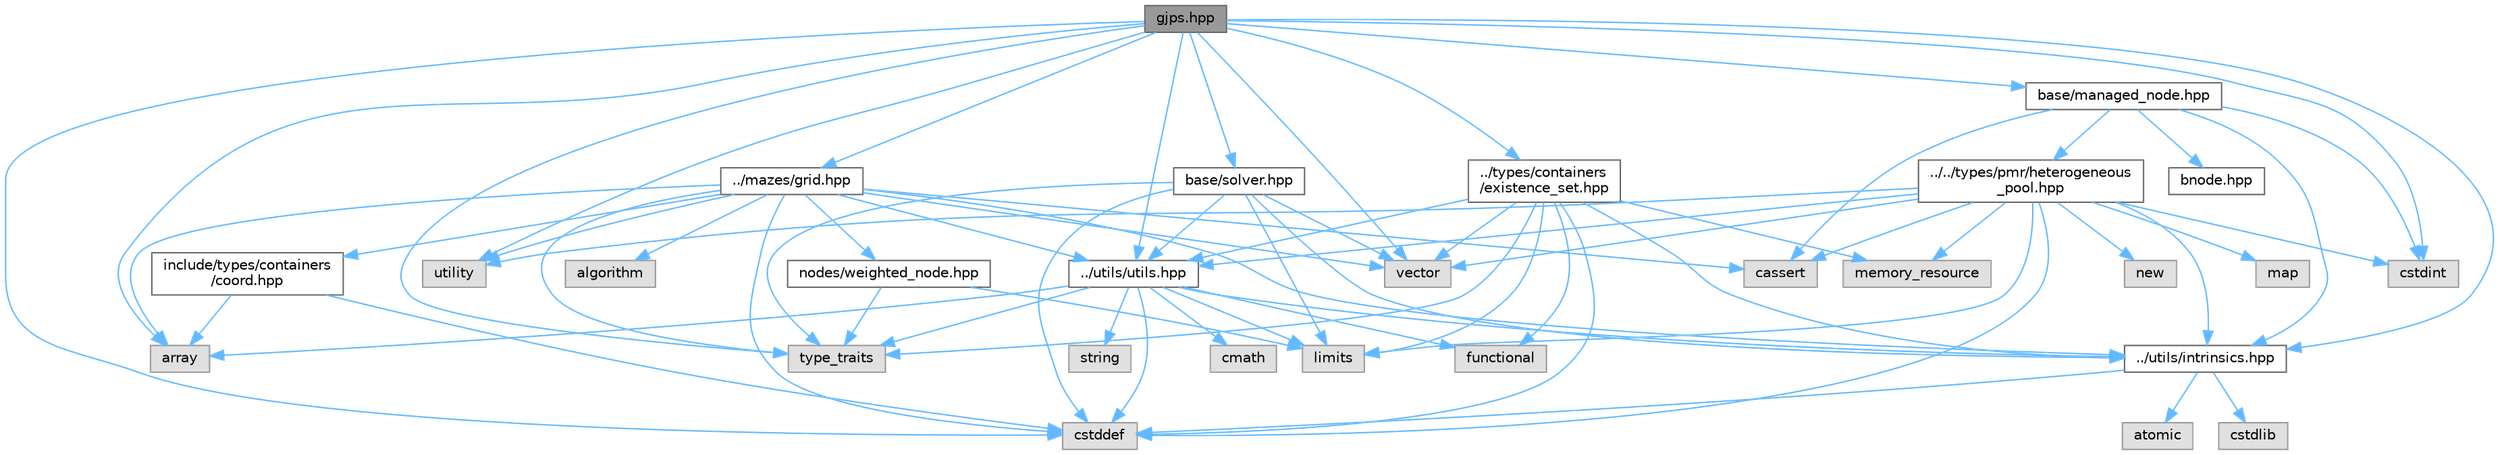 digraph "gjps.hpp"
{
 // LATEX_PDF_SIZE
  bgcolor="transparent";
  edge [fontname=Helvetica,fontsize=10,labelfontname=Helvetica,labelfontsize=10];
  node [fontname=Helvetica,fontsize=10,shape=box,height=0.2,width=0.4];
  Node1 [id="Node000001",label="gjps.hpp",height=0.2,width=0.4,color="gray40", fillcolor="grey60", style="filled", fontcolor="black",tooltip=" "];
  Node1 -> Node2 [id="edge1_Node000001_Node000002",color="steelblue1",style="solid",tooltip=" "];
  Node2 [id="Node000002",label="array",height=0.2,width=0.4,color="grey60", fillcolor="#E0E0E0", style="filled",tooltip=" "];
  Node1 -> Node3 [id="edge2_Node000001_Node000003",color="steelblue1",style="solid",tooltip=" "];
  Node3 [id="Node000003",label="cstddef",height=0.2,width=0.4,color="grey60", fillcolor="#E0E0E0", style="filled",tooltip=" "];
  Node1 -> Node4 [id="edge3_Node000001_Node000004",color="steelblue1",style="solid",tooltip=" "];
  Node4 [id="Node000004",label="cstdint",height=0.2,width=0.4,color="grey60", fillcolor="#E0E0E0", style="filled",tooltip=" "];
  Node1 -> Node5 [id="edge4_Node000001_Node000005",color="steelblue1",style="solid",tooltip=" "];
  Node5 [id="Node000005",label="type_traits",height=0.2,width=0.4,color="grey60", fillcolor="#E0E0E0", style="filled",tooltip=" "];
  Node1 -> Node6 [id="edge5_Node000001_Node000006",color="steelblue1",style="solid",tooltip=" "];
  Node6 [id="Node000006",label="utility",height=0.2,width=0.4,color="grey60", fillcolor="#E0E0E0", style="filled",tooltip=" "];
  Node1 -> Node7 [id="edge6_Node000001_Node000007",color="steelblue1",style="solid",tooltip=" "];
  Node7 [id="Node000007",label="vector",height=0.2,width=0.4,color="grey60", fillcolor="#E0E0E0", style="filled",tooltip=" "];
  Node1 -> Node8 [id="edge7_Node000001_Node000008",color="steelblue1",style="solid",tooltip=" "];
  Node8 [id="Node000008",label="../mazes/grid.hpp",height=0.2,width=0.4,color="grey40", fillcolor="white", style="filled",URL="$dc/d8a/grid_8hpp.html",tooltip=" "];
  Node8 -> Node9 [id="edge8_Node000008_Node000009",color="steelblue1",style="solid",tooltip=" "];
  Node9 [id="Node000009",label="algorithm",height=0.2,width=0.4,color="grey60", fillcolor="#E0E0E0", style="filled",tooltip=" "];
  Node8 -> Node2 [id="edge9_Node000008_Node000002",color="steelblue1",style="solid",tooltip=" "];
  Node8 -> Node10 [id="edge10_Node000008_Node000010",color="steelblue1",style="solid",tooltip=" "];
  Node10 [id="Node000010",label="cassert",height=0.2,width=0.4,color="grey60", fillcolor="#E0E0E0", style="filled",tooltip=" "];
  Node8 -> Node3 [id="edge11_Node000008_Node000003",color="steelblue1",style="solid",tooltip=" "];
  Node8 -> Node5 [id="edge12_Node000008_Node000005",color="steelblue1",style="solid",tooltip=" "];
  Node8 -> Node6 [id="edge13_Node000008_Node000006",color="steelblue1",style="solid",tooltip=" "];
  Node8 -> Node7 [id="edge14_Node000008_Node000007",color="steelblue1",style="solid",tooltip=" "];
  Node8 -> Node11 [id="edge15_Node000008_Node000011",color="steelblue1",style="solid",tooltip=" "];
  Node11 [id="Node000011",label="../utils/utils.hpp",height=0.2,width=0.4,color="grey40", fillcolor="white", style="filled",URL="$df/d93/utils_8hpp.html",tooltip=" "];
  Node11 -> Node2 [id="edge16_Node000011_Node000002",color="steelblue1",style="solid",tooltip=" "];
  Node11 -> Node12 [id="edge17_Node000011_Node000012",color="steelblue1",style="solid",tooltip=" "];
  Node12 [id="Node000012",label="cmath",height=0.2,width=0.4,color="grey60", fillcolor="#E0E0E0", style="filled",tooltip=" "];
  Node11 -> Node3 [id="edge18_Node000011_Node000003",color="steelblue1",style="solid",tooltip=" "];
  Node11 -> Node13 [id="edge19_Node000011_Node000013",color="steelblue1",style="solid",tooltip=" "];
  Node13 [id="Node000013",label="functional",height=0.2,width=0.4,color="grey60", fillcolor="#E0E0E0", style="filled",tooltip=" "];
  Node11 -> Node14 [id="edge20_Node000011_Node000014",color="steelblue1",style="solid",tooltip=" "];
  Node14 [id="Node000014",label="limits",height=0.2,width=0.4,color="grey60", fillcolor="#E0E0E0", style="filled",tooltip=" "];
  Node11 -> Node15 [id="edge21_Node000011_Node000015",color="steelblue1",style="solid",tooltip=" "];
  Node15 [id="Node000015",label="string",height=0.2,width=0.4,color="grey60", fillcolor="#E0E0E0", style="filled",tooltip=" "];
  Node11 -> Node5 [id="edge22_Node000011_Node000005",color="steelblue1",style="solid",tooltip=" "];
  Node11 -> Node16 [id="edge23_Node000011_Node000016",color="steelblue1",style="solid",tooltip=" "];
  Node16 [id="Node000016",label="../utils/intrinsics.hpp",height=0.2,width=0.4,color="grey40", fillcolor="white", style="filled",URL="$d7/d65/intrinsics_8hpp.html",tooltip=" "];
  Node16 -> Node17 [id="edge24_Node000016_Node000017",color="steelblue1",style="solid",tooltip=" "];
  Node17 [id="Node000017",label="atomic",height=0.2,width=0.4,color="grey60", fillcolor="#E0E0E0", style="filled",tooltip=" "];
  Node16 -> Node3 [id="edge25_Node000016_Node000003",color="steelblue1",style="solid",tooltip=" "];
  Node16 -> Node18 [id="edge26_Node000016_Node000018",color="steelblue1",style="solid",tooltip=" "];
  Node18 [id="Node000018",label="cstdlib",height=0.2,width=0.4,color="grey60", fillcolor="#E0E0E0", style="filled",tooltip=" "];
  Node8 -> Node19 [id="edge27_Node000008_Node000019",color="steelblue1",style="solid",tooltip=" "];
  Node19 [id="Node000019",label="nodes/weighted_node.hpp",height=0.2,width=0.4,color="grey40", fillcolor="white", style="filled",URL="$d1/d2d/weighted__node_8hpp.html",tooltip=" "];
  Node19 -> Node14 [id="edge28_Node000019_Node000014",color="steelblue1",style="solid",tooltip=" "];
  Node19 -> Node5 [id="edge29_Node000019_Node000005",color="steelblue1",style="solid",tooltip=" "];
  Node8 -> Node16 [id="edge30_Node000008_Node000016",color="steelblue1",style="solid",tooltip=" "];
  Node8 -> Node20 [id="edge31_Node000008_Node000020",color="steelblue1",style="solid",tooltip=" "];
  Node20 [id="Node000020",label="include/types/containers\l/coord.hpp",height=0.2,width=0.4,color="grey40", fillcolor="white", style="filled",URL="$d9/dfc/coord_8hpp.html",tooltip=" "];
  Node20 -> Node2 [id="edge32_Node000020_Node000002",color="steelblue1",style="solid",tooltip=" "];
  Node20 -> Node3 [id="edge33_Node000020_Node000003",color="steelblue1",style="solid",tooltip=" "];
  Node1 -> Node21 [id="edge34_Node000001_Node000021",color="steelblue1",style="solid",tooltip=" "];
  Node21 [id="Node000021",label="../types/containers\l/existence_set.hpp",height=0.2,width=0.4,color="grey40", fillcolor="white", style="filled",URL="$d8/d62/existence__set_8hpp.html",tooltip=" "];
  Node21 -> Node3 [id="edge35_Node000021_Node000003",color="steelblue1",style="solid",tooltip=" "];
  Node21 -> Node13 [id="edge36_Node000021_Node000013",color="steelblue1",style="solid",tooltip=" "];
  Node21 -> Node14 [id="edge37_Node000021_Node000014",color="steelblue1",style="solid",tooltip=" "];
  Node21 -> Node22 [id="edge38_Node000021_Node000022",color="steelblue1",style="solid",tooltip=" "];
  Node22 [id="Node000022",label="memory_resource",height=0.2,width=0.4,color="grey60", fillcolor="#E0E0E0", style="filled",tooltip=" "];
  Node21 -> Node5 [id="edge39_Node000021_Node000005",color="steelblue1",style="solid",tooltip=" "];
  Node21 -> Node7 [id="edge40_Node000021_Node000007",color="steelblue1",style="solid",tooltip=" "];
  Node21 -> Node11 [id="edge41_Node000021_Node000011",color="steelblue1",style="solid",tooltip=" "];
  Node21 -> Node16 [id="edge42_Node000021_Node000016",color="steelblue1",style="solid",tooltip=" "];
  Node1 -> Node11 [id="edge43_Node000001_Node000011",color="steelblue1",style="solid",tooltip=" "];
  Node1 -> Node23 [id="edge44_Node000001_Node000023",color="steelblue1",style="solid",tooltip=" "];
  Node23 [id="Node000023",label="base/managed_node.hpp",height=0.2,width=0.4,color="grey40", fillcolor="white", style="filled",URL="$da/deb/managed__node_8hpp.html",tooltip=" "];
  Node23 -> Node10 [id="edge45_Node000023_Node000010",color="steelblue1",style="solid",tooltip=" "];
  Node23 -> Node4 [id="edge46_Node000023_Node000004",color="steelblue1",style="solid",tooltip=" "];
  Node23 -> Node24 [id="edge47_Node000023_Node000024",color="steelblue1",style="solid",tooltip=" "];
  Node24 [id="Node000024",label="bnode.hpp",height=0.2,width=0.4,color="grey40", fillcolor="white", style="filled",URL="$dc/d3c/bnode_8hpp.html",tooltip=" "];
  Node23 -> Node25 [id="edge48_Node000023_Node000025",color="steelblue1",style="solid",tooltip=" "];
  Node25 [id="Node000025",label="../../types/pmr/heterogeneous\l_pool.hpp",height=0.2,width=0.4,color="grey40", fillcolor="white", style="filled",URL="$d9/df8/heterogeneous__pool_8hpp.html",tooltip=" "];
  Node25 -> Node10 [id="edge49_Node000025_Node000010",color="steelblue1",style="solid",tooltip=" "];
  Node25 -> Node3 [id="edge50_Node000025_Node000003",color="steelblue1",style="solid",tooltip=" "];
  Node25 -> Node4 [id="edge51_Node000025_Node000004",color="steelblue1",style="solid",tooltip=" "];
  Node25 -> Node14 [id="edge52_Node000025_Node000014",color="steelblue1",style="solid",tooltip=" "];
  Node25 -> Node26 [id="edge53_Node000025_Node000026",color="steelblue1",style="solid",tooltip=" "];
  Node26 [id="Node000026",label="map",height=0.2,width=0.4,color="grey60", fillcolor="#E0E0E0", style="filled",tooltip=" "];
  Node25 -> Node27 [id="edge54_Node000025_Node000027",color="steelblue1",style="solid",tooltip=" "];
  Node27 [id="Node000027",label="new",height=0.2,width=0.4,color="grey60", fillcolor="#E0E0E0", style="filled",tooltip=" "];
  Node25 -> Node6 [id="edge55_Node000025_Node000006",color="steelblue1",style="solid",tooltip=" "];
  Node25 -> Node7 [id="edge56_Node000025_Node000007",color="steelblue1",style="solid",tooltip=" "];
  Node25 -> Node22 [id="edge57_Node000025_Node000022",color="steelblue1",style="solid",tooltip=" "];
  Node25 -> Node16 [id="edge58_Node000025_Node000016",color="steelblue1",style="solid",tooltip=" "];
  Node25 -> Node11 [id="edge59_Node000025_Node000011",color="steelblue1",style="solid",tooltip=" "];
  Node23 -> Node16 [id="edge60_Node000023_Node000016",color="steelblue1",style="solid",tooltip=" "];
  Node1 -> Node28 [id="edge61_Node000001_Node000028",color="steelblue1",style="solid",tooltip=" "];
  Node28 [id="Node000028",label="base/solver.hpp",height=0.2,width=0.4,color="grey40", fillcolor="white", style="filled",URL="$d2/d1c/solver_8hpp.html",tooltip=" "];
  Node28 -> Node3 [id="edge62_Node000028_Node000003",color="steelblue1",style="solid",tooltip=" "];
  Node28 -> Node14 [id="edge63_Node000028_Node000014",color="steelblue1",style="solid",tooltip=" "];
  Node28 -> Node5 [id="edge64_Node000028_Node000005",color="steelblue1",style="solid",tooltip=" "];
  Node28 -> Node7 [id="edge65_Node000028_Node000007",color="steelblue1",style="solid",tooltip=" "];
  Node28 -> Node11 [id="edge66_Node000028_Node000011",color="steelblue1",style="solid",tooltip=" "];
  Node28 -> Node16 [id="edge67_Node000028_Node000016",color="steelblue1",style="solid",tooltip=" "];
  Node1 -> Node16 [id="edge68_Node000001_Node000016",color="steelblue1",style="solid",tooltip=" "];
}
